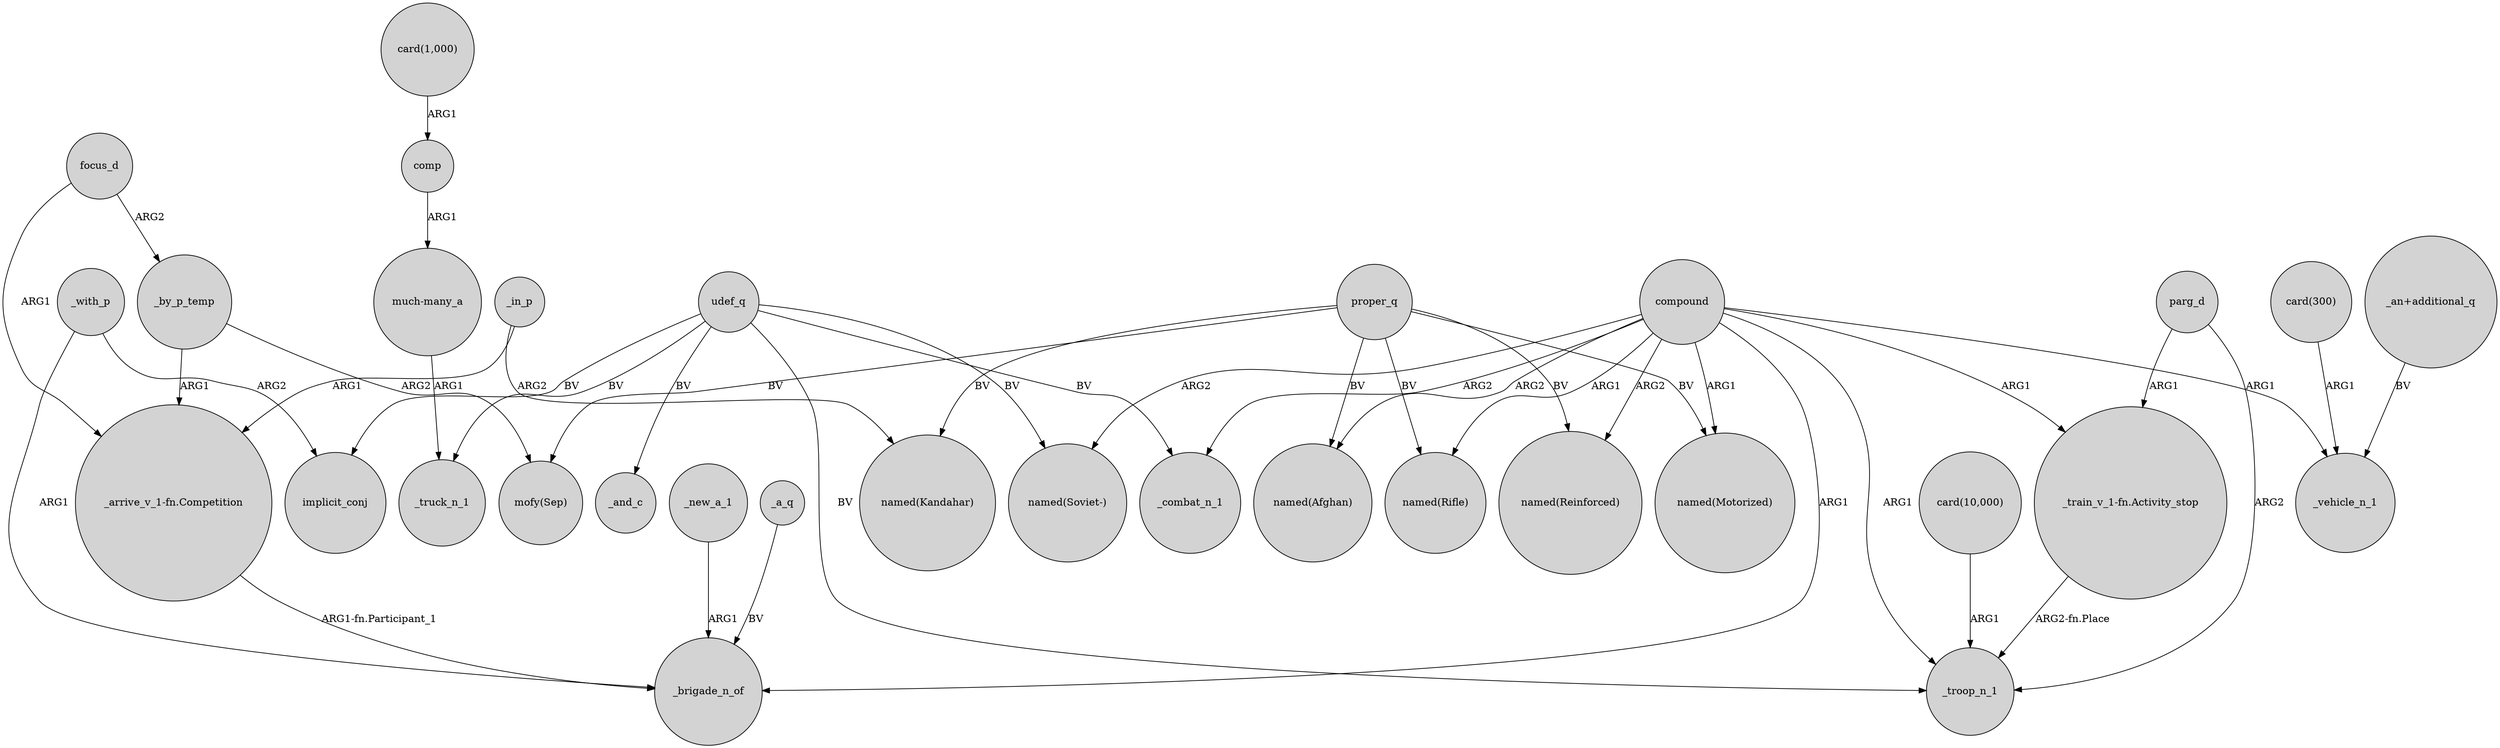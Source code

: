 digraph {
	node [shape=circle style=filled]
	proper_q -> "named(Motorized)" [label=BV]
	_with_p -> implicit_conj [label=ARG2]
	compound -> "named(Soviet-)" [label=ARG2]
	proper_q -> "named(Kandahar)" [label=BV]
	"card(300)" -> _vehicle_n_1 [label=ARG1]
	focus_d -> "_arrive_v_1-fn.Competition" [label=ARG1]
	compound -> "named(Rifle)" [label=ARG1]
	"card(1,000)" -> comp [label=ARG1]
	compound -> _combat_n_1 [label=ARG2]
	compound -> "named(Reinforced)" [label=ARG2]
	udef_q -> _and_c [label=BV]
	compound -> _brigade_n_of [label=ARG1]
	udef_q -> "named(Soviet-)" [label=BV]
	"card(10,000)" -> _troop_n_1 [label=ARG1]
	compound -> _troop_n_1 [label=ARG1]
	comp -> "much-many_a" [label=ARG1]
	_in_p -> "named(Kandahar)" [label=ARG2]
	parg_d -> "_train_v_1-fn.Activity_stop" [label=ARG1]
	compound -> _vehicle_n_1 [label=ARG1]
	_new_a_1 -> _brigade_n_of [label=ARG1]
	proper_q -> "named(Rifle)" [label=BV]
	compound -> "named(Motorized)" [label=ARG1]
	"_train_v_1-fn.Activity_stop" -> _troop_n_1 [label="ARG2-fn.Place"]
	udef_q -> _combat_n_1 [label=BV]
	_a_q -> _brigade_n_of [label=BV]
	"much-many_a" -> _truck_n_1 [label=ARG1]
	compound -> "_train_v_1-fn.Activity_stop" [label=ARG1]
	proper_q -> "named(Reinforced)" [label=BV]
	parg_d -> _troop_n_1 [label=ARG2]
	proper_q -> "mofy(Sep)" [label=BV]
	udef_q -> _troop_n_1 [label=BV]
	"_an+additional_q" -> _vehicle_n_1 [label=BV]
	_by_p_temp -> "_arrive_v_1-fn.Competition" [label=ARG1]
	_in_p -> "_arrive_v_1-fn.Competition" [label=ARG1]
	"_arrive_v_1-fn.Competition" -> _brigade_n_of [label="ARG1-fn.Participant_1"]
	focus_d -> _by_p_temp [label=ARG2]
	compound -> "named(Afghan)" [label=ARG2]
	_by_p_temp -> "mofy(Sep)" [label=ARG2]
	proper_q -> "named(Afghan)" [label=BV]
	udef_q -> implicit_conj [label=BV]
	_with_p -> _brigade_n_of [label=ARG1]
	udef_q -> _truck_n_1 [label=BV]
}
